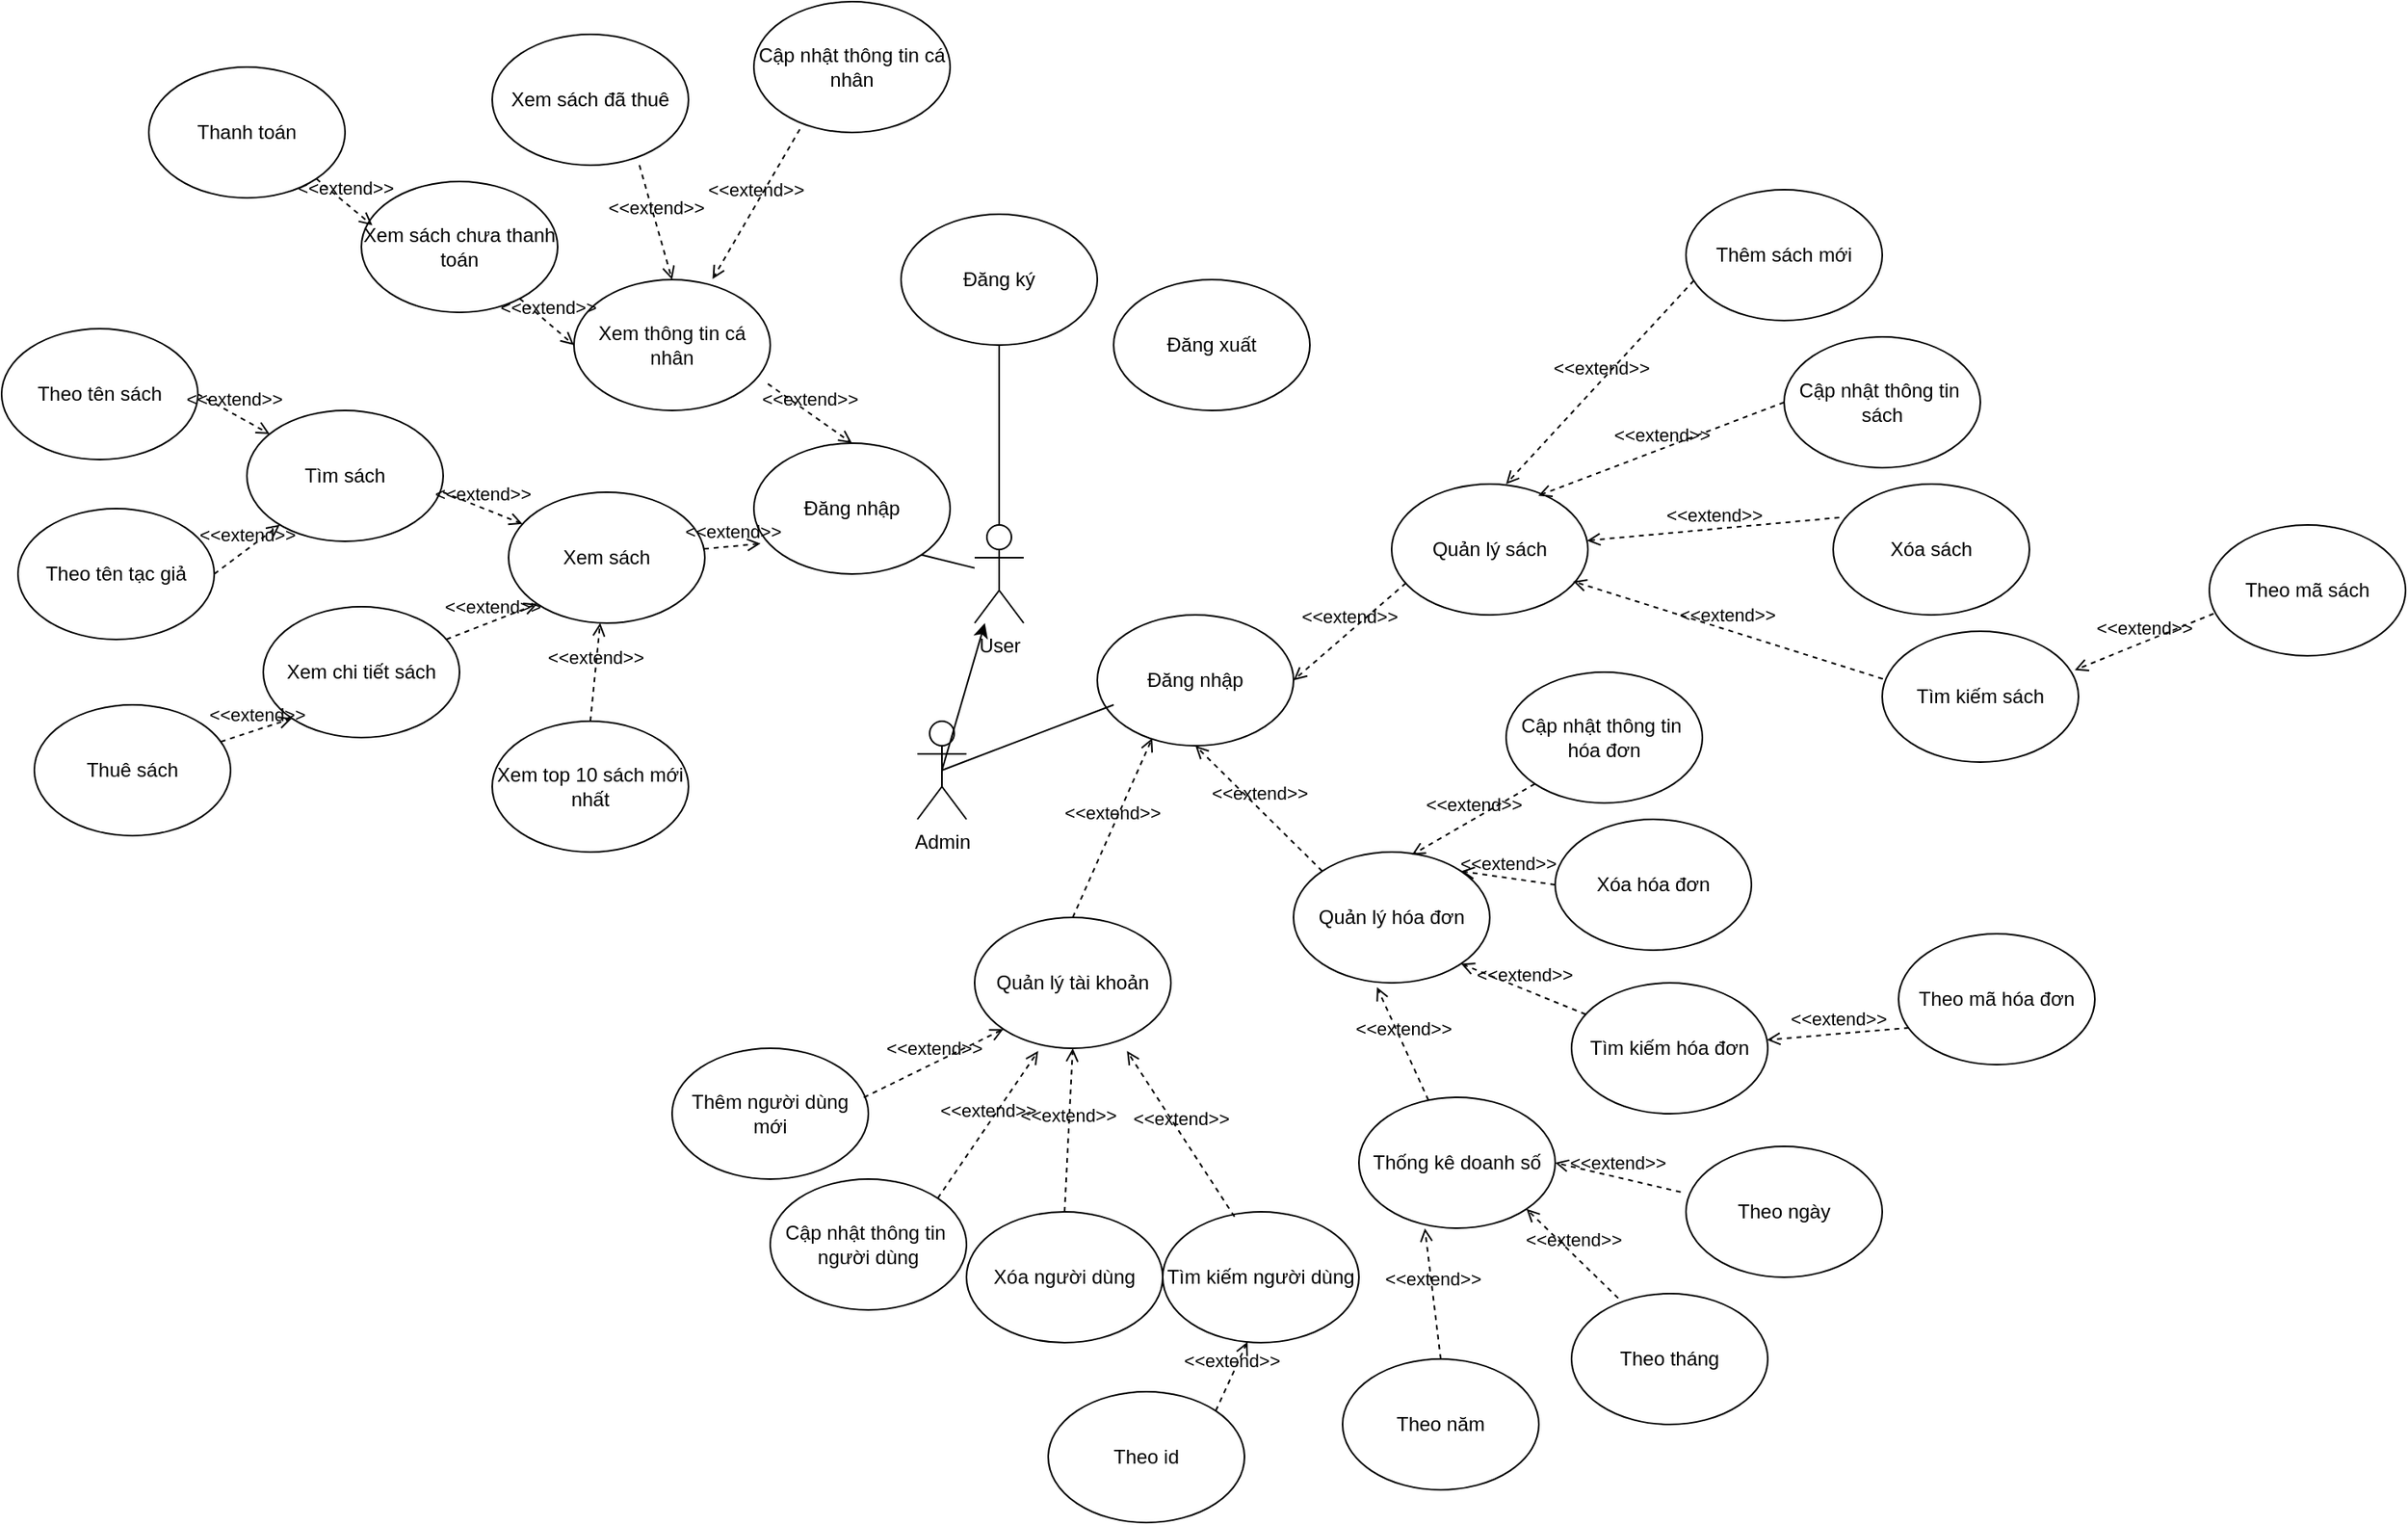 <mxfile version="24.6.4" type="google">
  <diagram name="Trang-1" id="83mvzrKIz5PRBnbq33DL">
    <mxGraphModel dx="4297" dy="1373" grid="1" gridSize="10" guides="1" tooltips="1" connect="1" arrows="1" fold="1" page="1" pageScale="1" pageWidth="850" pageHeight="1100" math="0" shadow="0">
      <root>
        <mxCell id="0" />
        <mxCell id="1" parent="0" />
        <mxCell id="FAh-kvA47AFRfLa0lMMF-1" value="Admin" style="shape=umlActor;verticalLabelPosition=bottom;verticalAlign=top;html=1;outlineConnect=0;" vertex="1" parent="1">
          <mxGeometry x="330" y="460" width="30" height="60" as="geometry" />
        </mxCell>
        <mxCell id="FAh-kvA47AFRfLa0lMMF-2" value="User" style="shape=umlActor;verticalLabelPosition=bottom;verticalAlign=top;html=1;outlineConnect=0;" vertex="1" parent="1">
          <mxGeometry x="365" y="340" width="30" height="60" as="geometry" />
        </mxCell>
        <mxCell id="FAh-kvA47AFRfLa0lMMF-5" value="Đăng ký" style="ellipse;whiteSpace=wrap;html=1;" vertex="1" parent="1">
          <mxGeometry x="320" y="150" width="120" height="80" as="geometry" />
        </mxCell>
        <mxCell id="FAh-kvA47AFRfLa0lMMF-6" value="Đăng nhập" style="ellipse;whiteSpace=wrap;html=1;" vertex="1" parent="1">
          <mxGeometry x="230" y="290" width="120" height="80" as="geometry" />
        </mxCell>
        <mxCell id="FAh-kvA47AFRfLa0lMMF-7" value="Xem sách" style="ellipse;whiteSpace=wrap;html=1;" vertex="1" parent="1">
          <mxGeometry x="80" y="320" width="120" height="80" as="geometry" />
        </mxCell>
        <mxCell id="FAh-kvA47AFRfLa0lMMF-8" value="Thuê sách" style="ellipse;whiteSpace=wrap;html=1;" vertex="1" parent="1">
          <mxGeometry x="-210" y="450" width="120" height="80" as="geometry" />
        </mxCell>
        <mxCell id="FAh-kvA47AFRfLa0lMMF-9" value="Tìm sách" style="ellipse;whiteSpace=wrap;html=1;" vertex="1" parent="1">
          <mxGeometry x="-80" y="270" width="120" height="80" as="geometry" />
        </mxCell>
        <mxCell id="FAh-kvA47AFRfLa0lMMF-10" value="Theo tên sách" style="ellipse;whiteSpace=wrap;html=1;" vertex="1" parent="1">
          <mxGeometry x="-230" y="220" width="120" height="80" as="geometry" />
        </mxCell>
        <mxCell id="FAh-kvA47AFRfLa0lMMF-11" value="Theo tên tạc giả" style="ellipse;whiteSpace=wrap;html=1;" vertex="1" parent="1">
          <mxGeometry x="-220" y="330" width="120" height="80" as="geometry" />
        </mxCell>
        <mxCell id="FAh-kvA47AFRfLa0lMMF-12" value="Xem chi tiết sách" style="ellipse;whiteSpace=wrap;html=1;" vertex="1" parent="1">
          <mxGeometry x="-70" y="390" width="120" height="80" as="geometry" />
        </mxCell>
        <mxCell id="FAh-kvA47AFRfLa0lMMF-13" value="Xem thông tin cá nhân" style="ellipse;whiteSpace=wrap;html=1;" vertex="1" parent="1">
          <mxGeometry x="120" y="190" width="120" height="80" as="geometry" />
        </mxCell>
        <mxCell id="FAh-kvA47AFRfLa0lMMF-14" value="Cập nhật thông tin cá nhân" style="ellipse;whiteSpace=wrap;html=1;" vertex="1" parent="1">
          <mxGeometry x="230" y="20" width="120" height="80" as="geometry" />
        </mxCell>
        <mxCell id="FAh-kvA47AFRfLa0lMMF-15" value="Xem sách đã thuê" style="ellipse;whiteSpace=wrap;html=1;" vertex="1" parent="1">
          <mxGeometry x="70" y="40" width="120" height="80" as="geometry" />
        </mxCell>
        <mxCell id="FAh-kvA47AFRfLa0lMMF-16" value="Xem sách chưa thanh toán" style="ellipse;whiteSpace=wrap;html=1;" vertex="1" parent="1">
          <mxGeometry x="-10" y="130" width="120" height="80" as="geometry" />
        </mxCell>
        <mxCell id="FAh-kvA47AFRfLa0lMMF-17" value="Thanh toán" style="ellipse;whiteSpace=wrap;html=1;" vertex="1" parent="1">
          <mxGeometry x="-140" y="60" width="120" height="80" as="geometry" />
        </mxCell>
        <mxCell id="FAh-kvA47AFRfLa0lMMF-18" value="Xem top 10 sách mới nhất" style="ellipse;whiteSpace=wrap;html=1;" vertex="1" parent="1">
          <mxGeometry x="70" y="460" width="120" height="80" as="geometry" />
        </mxCell>
        <mxCell id="FAh-kvA47AFRfLa0lMMF-19" value="Quản lý sách" style="ellipse;whiteSpace=wrap;html=1;" vertex="1" parent="1">
          <mxGeometry x="620" y="315" width="120" height="80" as="geometry" />
        </mxCell>
        <mxCell id="FAh-kvA47AFRfLa0lMMF-20" value="Quản lý hóa đơn" style="ellipse;whiteSpace=wrap;html=1;" vertex="1" parent="1">
          <mxGeometry x="560" y="540" width="120" height="80" as="geometry" />
        </mxCell>
        <mxCell id="FAh-kvA47AFRfLa0lMMF-21" value="Đăng xuất" style="ellipse;whiteSpace=wrap;html=1;" vertex="1" parent="1">
          <mxGeometry x="450" y="190" width="120" height="80" as="geometry" />
        </mxCell>
        <mxCell id="FAh-kvA47AFRfLa0lMMF-22" value="Quản lý tài khoản" style="ellipse;whiteSpace=wrap;html=1;" vertex="1" parent="1">
          <mxGeometry x="365" y="580" width="120" height="80" as="geometry" />
        </mxCell>
        <mxCell id="FAh-kvA47AFRfLa0lMMF-24" value="Thêm sách mới" style="ellipse;whiteSpace=wrap;html=1;" vertex="1" parent="1">
          <mxGeometry x="800" y="135" width="120" height="80" as="geometry" />
        </mxCell>
        <mxCell id="FAh-kvA47AFRfLa0lMMF-25" value="Cập nhật thông tin&amp;nbsp; sách" style="ellipse;whiteSpace=wrap;html=1;" vertex="1" parent="1">
          <mxGeometry x="860" y="225" width="120" height="80" as="geometry" />
        </mxCell>
        <mxCell id="FAh-kvA47AFRfLa0lMMF-26" value="Xóa sách" style="ellipse;whiteSpace=wrap;html=1;" vertex="1" parent="1">
          <mxGeometry x="890" y="315" width="120" height="80" as="geometry" />
        </mxCell>
        <mxCell id="FAh-kvA47AFRfLa0lMMF-27" value="Tìm kiếm sách" style="ellipse;whiteSpace=wrap;html=1;" vertex="1" parent="1">
          <mxGeometry x="920" y="405" width="120" height="80" as="geometry" />
        </mxCell>
        <mxCell id="FAh-kvA47AFRfLa0lMMF-28" value="Theo mã sách" style="ellipse;whiteSpace=wrap;html=1;" vertex="1" parent="1">
          <mxGeometry x="1120" y="340" width="120" height="80" as="geometry" />
        </mxCell>
        <mxCell id="FAh-kvA47AFRfLa0lMMF-29" value="Cập nhật thông tin&amp;nbsp; hóa đơn" style="ellipse;whiteSpace=wrap;html=1;" vertex="1" parent="1">
          <mxGeometry x="690" y="430" width="120" height="80" as="geometry" />
        </mxCell>
        <mxCell id="FAh-kvA47AFRfLa0lMMF-30" value="Xóa hóa đơn" style="ellipse;whiteSpace=wrap;html=1;" vertex="1" parent="1">
          <mxGeometry x="720" y="520" width="120" height="80" as="geometry" />
        </mxCell>
        <mxCell id="FAh-kvA47AFRfLa0lMMF-31" value="Tìm kiếm hóa đơn" style="ellipse;whiteSpace=wrap;html=1;" vertex="1" parent="1">
          <mxGeometry x="730" y="620" width="120" height="80" as="geometry" />
        </mxCell>
        <mxCell id="FAh-kvA47AFRfLa0lMMF-32" value="Theo mã hóa đơn" style="ellipse;whiteSpace=wrap;html=1;" vertex="1" parent="1">
          <mxGeometry x="930" y="590" width="120" height="80" as="geometry" />
        </mxCell>
        <mxCell id="FAh-kvA47AFRfLa0lMMF-33" value="Thống kê doanh số" style="ellipse;whiteSpace=wrap;html=1;" vertex="1" parent="1">
          <mxGeometry x="600" y="690" width="120" height="80" as="geometry" />
        </mxCell>
        <mxCell id="FAh-kvA47AFRfLa0lMMF-34" value="Theo ngày&lt;span style=&quot;color: rgba(0, 0, 0, 0); font-family: monospace; font-size: 0px; text-align: start; text-wrap: nowrap;&quot;&gt;%3CmxGraphModel%3E%3Croot%3E%3CmxCell%20id%3D%220%22%2F%3E%3CmxCell%20id%3D%221%22%20parent%3D%220%22%2F%3E%3CmxCell%20id%3D%222%22%20value%3D%22Th%E1%BB%91ng%20k%C3%AA%20doanh%20s%E1%BB%91%22%20style%3D%22ellipse%3BwhiteSpace%3Dwrap%3Bhtml%3D1%3B%22%20vertex%3D%221%22%20parent%3D%221%22%3E%3CmxGeometry%20x%3D%22650%22%20y%3D%22690%22%20width%3D%22120%22%20height%3D%2280%22%20as%3D%22geometry%22%2F%3E%3C%2FmxCell%3E%3C%2Froot%3E%3C%2FmxGraphModel%3E&lt;/span&gt;" style="ellipse;whiteSpace=wrap;html=1;" vertex="1" parent="1">
          <mxGeometry x="800" y="720" width="120" height="80" as="geometry" />
        </mxCell>
        <mxCell id="FAh-kvA47AFRfLa0lMMF-35" value="Theo tháng&lt;span style=&quot;color: rgba(0, 0, 0, 0); font-family: monospace; font-size: 0px; text-align: start; text-wrap: nowrap;&quot;&gt;%3CmxGraphModel%3E%3Croot%3E%3CmxCell%20id%3D%220%22%2F%3E%3CmxCell%20id%3D%221%22%20parent%3D%220%22%2F%3E%3CmxCell%20id%3D%222%22%20value%3D%22Th%E1%BB%91ng%20k%C3%AA%20doanh%20s%E1%BB%91%22%20style%3D%22ellipse%3BwhiteSpace%3Dwrap%3Bhtml%3D1%3B%22%20vertex%3D%221%22%20parent%3D%221%22%3E%3CmxGeometry%20x%3D%22650%22%20y%3D%22690%22%20width%3D%22120%22%20height%3D%2280%22%20as%3D%22geometry%22%2F%3E%3C%2FmxCell%3E%3C%2Froot%3E%3C%2FmxGraphModel%3&lt;/span&gt;" style="ellipse;whiteSpace=wrap;html=1;" vertex="1" parent="1">
          <mxGeometry x="730" y="810" width="120" height="80" as="geometry" />
        </mxCell>
        <mxCell id="FAh-kvA47AFRfLa0lMMF-36" value="Theo năm&lt;span style=&quot;color: rgba(0, 0, 0, 0); font-family: monospace; font-size: 0px; text-align: start; text-wrap: nowrap;&quot;&gt;%3CmxGraphModel%3E%3Croot%3E%3CmxCell%20id%3D%220%22%2F%3E%3CmxCell%20id%3D%221%22%20parent%3D%220%22%2F%3E%3CmxCell%20id%3D%222%22%20value%3D%22Th%E1%BB%91ng%20k%C3%AA%20doanh%20s%E1%BB%91%22%20style%3D%22ellipse%3BwhiteSpace%3Dwrap%3Bhtml%3D1%3B%22%20vertex%3D%221%22%20parent%3D%221%22%3E%3CmxGeometry%20x%3D%22650%22%20y%3D%22690%22%20width%3D%22120%22%20height%3D%2280%22%20as%3D%22geometry%22%2F%3E%3C%2FmxCell%3E%3C%2Froot%3E%3C%2FmxGraphModel&lt;/span&gt;" style="ellipse;whiteSpace=wrap;html=1;" vertex="1" parent="1">
          <mxGeometry x="590" y="850" width="120" height="80" as="geometry" />
        </mxCell>
        <mxCell id="FAh-kvA47AFRfLa0lMMF-37" value="Thêm người dùng mới" style="ellipse;whiteSpace=wrap;html=1;" vertex="1" parent="1">
          <mxGeometry x="180" y="660" width="120" height="80" as="geometry" />
        </mxCell>
        <mxCell id="FAh-kvA47AFRfLa0lMMF-38" value="Cập nhật thông tin&amp;nbsp; người dùng" style="ellipse;whiteSpace=wrap;html=1;" vertex="1" parent="1">
          <mxGeometry x="240" y="740" width="120" height="80" as="geometry" />
        </mxCell>
        <mxCell id="FAh-kvA47AFRfLa0lMMF-39" value="Xóa người dùng" style="ellipse;whiteSpace=wrap;html=1;" vertex="1" parent="1">
          <mxGeometry x="360" y="760" width="120" height="80" as="geometry" />
        </mxCell>
        <mxCell id="FAh-kvA47AFRfLa0lMMF-40" value="Tìm kiếm người dùng" style="ellipse;whiteSpace=wrap;html=1;" vertex="1" parent="1">
          <mxGeometry x="480" y="760" width="120" height="80" as="geometry" />
        </mxCell>
        <mxCell id="FAh-kvA47AFRfLa0lMMF-41" value="Theo id" style="ellipse;whiteSpace=wrap;html=1;" vertex="1" parent="1">
          <mxGeometry x="410" y="870" width="120" height="80" as="geometry" />
        </mxCell>
        <mxCell id="FAh-kvA47AFRfLa0lMMF-42" value="" style="endArrow=classic;html=1;rounded=0;exitX=0.5;exitY=0.5;exitDx=0;exitDy=0;exitPerimeter=0;" edge="1" parent="1" source="FAh-kvA47AFRfLa0lMMF-1" target="FAh-kvA47AFRfLa0lMMF-2">
          <mxGeometry width="50" height="50" relative="1" as="geometry">
            <mxPoint x="450" y="490" as="sourcePoint" />
            <mxPoint x="305" y="410" as="targetPoint" />
          </mxGeometry>
        </mxCell>
        <mxCell id="FAh-kvA47AFRfLa0lMMF-43" value="Đăng nhập" style="ellipse;whiteSpace=wrap;html=1;" vertex="1" parent="1">
          <mxGeometry x="440" y="395" width="120" height="80" as="geometry" />
        </mxCell>
        <mxCell id="FAh-kvA47AFRfLa0lMMF-45" value="" style="endArrow=none;html=1;rounded=0;exitX=0.5;exitY=0.5;exitDx=0;exitDy=0;exitPerimeter=0;" edge="1" parent="1" source="FAh-kvA47AFRfLa0lMMF-1">
          <mxGeometry width="50" height="50" relative="1" as="geometry">
            <mxPoint x="400" y="500" as="sourcePoint" />
            <mxPoint x="450" y="450" as="targetPoint" />
          </mxGeometry>
        </mxCell>
        <mxCell id="FAh-kvA47AFRfLa0lMMF-47" value="&amp;lt;&amp;lt;extend&amp;gt;&amp;gt;" style="html=1;verticalAlign=bottom;labelBackgroundColor=none;endArrow=open;endFill=0;dashed=1;rounded=0;exitX=0.5;exitY=0;exitDx=0;exitDy=0;entryX=0.28;entryY=0.942;entryDx=0;entryDy=0;entryPerimeter=0;" edge="1" parent="1" source="FAh-kvA47AFRfLa0lMMF-22" target="FAh-kvA47AFRfLa0lMMF-43">
          <mxGeometry width="160" relative="1" as="geometry">
            <mxPoint x="380" y="550" as="sourcePoint" />
            <mxPoint x="480" y="480" as="targetPoint" />
          </mxGeometry>
        </mxCell>
        <mxCell id="FAh-kvA47AFRfLa0lMMF-48" value="&amp;lt;&amp;lt;extend&amp;gt;&amp;gt;" style="html=1;verticalAlign=bottom;labelBackgroundColor=none;endArrow=open;endFill=0;dashed=1;rounded=0;exitX=0;exitY=0;exitDx=0;exitDy=0;entryX=0.5;entryY=1;entryDx=0;entryDy=0;" edge="1" parent="1" source="FAh-kvA47AFRfLa0lMMF-20" target="FAh-kvA47AFRfLa0lMMF-43">
          <mxGeometry width="160" relative="1" as="geometry">
            <mxPoint x="531" y="570" as="sourcePoint" />
            <mxPoint x="580" y="460" as="targetPoint" />
          </mxGeometry>
        </mxCell>
        <mxCell id="FAh-kvA47AFRfLa0lMMF-49" value="&amp;lt;&amp;lt;extend&amp;gt;&amp;gt;" style="html=1;verticalAlign=bottom;labelBackgroundColor=none;endArrow=open;endFill=0;dashed=1;rounded=0;exitX=0.073;exitY=0.756;exitDx=0;exitDy=0;entryX=1;entryY=0.5;entryDx=0;entryDy=0;exitPerimeter=0;" edge="1" parent="1" source="FAh-kvA47AFRfLa0lMMF-19" target="FAh-kvA47AFRfLa0lMMF-43">
          <mxGeometry width="160" relative="1" as="geometry">
            <mxPoint x="660" y="507" as="sourcePoint" />
            <mxPoint x="582" y="430" as="targetPoint" />
          </mxGeometry>
        </mxCell>
        <mxCell id="FAh-kvA47AFRfLa0lMMF-50" value="&amp;lt;&amp;lt;extend&amp;gt;&amp;gt;" style="html=1;verticalAlign=bottom;labelBackgroundColor=none;endArrow=open;endFill=0;dashed=1;rounded=0;exitX=0.04;exitY=0.694;exitDx=0;exitDy=0;entryX=0.583;entryY=0;entryDx=0;entryDy=0;exitPerimeter=0;entryPerimeter=0;" edge="1" parent="1" source="FAh-kvA47AFRfLa0lMMF-24" target="FAh-kvA47AFRfLa0lMMF-19">
          <mxGeometry width="160" relative="1" as="geometry">
            <mxPoint x="750" y="255" as="sourcePoint" />
            <mxPoint x="681" y="315" as="targetPoint" />
          </mxGeometry>
        </mxCell>
        <mxCell id="FAh-kvA47AFRfLa0lMMF-51" value="&amp;lt;&amp;lt;extend&amp;gt;&amp;gt;" style="html=1;verticalAlign=bottom;labelBackgroundColor=none;endArrow=open;endFill=0;dashed=1;rounded=0;exitX=0;exitY=0.5;exitDx=0;exitDy=0;entryX=0.747;entryY=0.089;entryDx=0;entryDy=0;entryPerimeter=0;" edge="1" parent="1" source="FAh-kvA47AFRfLa0lMMF-25" target="FAh-kvA47AFRfLa0lMMF-19">
          <mxGeometry width="160" relative="1" as="geometry">
            <mxPoint x="789" y="265" as="sourcePoint" />
            <mxPoint x="720" y="325" as="targetPoint" />
          </mxGeometry>
        </mxCell>
        <mxCell id="FAh-kvA47AFRfLa0lMMF-52" value="&amp;lt;&amp;lt;extend&amp;gt;&amp;gt;" style="html=1;verticalAlign=bottom;labelBackgroundColor=none;endArrow=open;endFill=0;dashed=1;rounded=0;exitX=0.022;exitY=0.678;exitDx=0;exitDy=0;entryX=0.981;entryY=0.297;entryDx=0;entryDy=0;exitPerimeter=0;entryPerimeter=0;" edge="1" parent="1" source="FAh-kvA47AFRfLa0lMMF-28" target="FAh-kvA47AFRfLa0lMMF-27">
          <mxGeometry width="160" relative="1" as="geometry">
            <mxPoint x="1109" y="345" as="sourcePoint" />
            <mxPoint x="1040" y="405" as="targetPoint" />
          </mxGeometry>
        </mxCell>
        <mxCell id="FAh-kvA47AFRfLa0lMMF-53" value="&amp;lt;&amp;lt;extend&amp;gt;&amp;gt;" style="html=1;verticalAlign=bottom;labelBackgroundColor=none;endArrow=open;endFill=0;dashed=1;rounded=0;exitX=0.031;exitY=0.256;exitDx=0;exitDy=0;exitPerimeter=0;" edge="1" parent="1" source="FAh-kvA47AFRfLa0lMMF-26" target="FAh-kvA47AFRfLa0lMMF-19">
          <mxGeometry width="160" relative="1" as="geometry">
            <mxPoint x="809" y="285" as="sourcePoint" />
            <mxPoint x="740" y="345" as="targetPoint" />
          </mxGeometry>
        </mxCell>
        <mxCell id="FAh-kvA47AFRfLa0lMMF-54" value="&amp;lt;&amp;lt;extend&amp;gt;&amp;gt;" style="html=1;verticalAlign=bottom;labelBackgroundColor=none;endArrow=open;endFill=0;dashed=1;rounded=0;exitX=0.003;exitY=0.364;exitDx=0;exitDy=0;entryX=0.925;entryY=0.744;entryDx=0;entryDy=0;exitPerimeter=0;entryPerimeter=0;" edge="1" parent="1" source="FAh-kvA47AFRfLa0lMMF-27" target="FAh-kvA47AFRfLa0lMMF-19">
          <mxGeometry width="160" relative="1" as="geometry">
            <mxPoint x="809" y="340" as="sourcePoint" />
            <mxPoint x="740" y="400" as="targetPoint" />
          </mxGeometry>
        </mxCell>
        <mxCell id="FAh-kvA47AFRfLa0lMMF-55" value="&amp;lt;&amp;lt;extend&amp;gt;&amp;gt;" style="html=1;verticalAlign=bottom;labelBackgroundColor=none;endArrow=open;endFill=0;dashed=1;rounded=0;entryX=0.425;entryY=1.032;entryDx=0;entryDy=0;entryPerimeter=0;" edge="1" parent="1" source="FAh-kvA47AFRfLa0lMMF-33" target="FAh-kvA47AFRfLa0lMMF-20">
          <mxGeometry width="160" relative="1" as="geometry">
            <mxPoint x="500" y="660" as="sourcePoint" />
            <mxPoint x="660" y="660" as="targetPoint" />
          </mxGeometry>
        </mxCell>
        <mxCell id="FAh-kvA47AFRfLa0lMMF-56" value="&amp;lt;&amp;lt;extend&amp;gt;&amp;gt;" style="html=1;verticalAlign=bottom;labelBackgroundColor=none;endArrow=open;endFill=0;dashed=1;rounded=0;entryX=1;entryY=1;entryDx=0;entryDy=0;" edge="1" parent="1" source="FAh-kvA47AFRfLa0lMMF-31" target="FAh-kvA47AFRfLa0lMMF-20">
          <mxGeometry width="160" relative="1" as="geometry">
            <mxPoint x="720" y="654.5" as="sourcePoint" />
            <mxPoint x="688" y="585.5" as="targetPoint" />
          </mxGeometry>
        </mxCell>
        <mxCell id="FAh-kvA47AFRfLa0lMMF-57" value="&amp;lt;&amp;lt;extend&amp;gt;&amp;gt;" style="html=1;verticalAlign=bottom;labelBackgroundColor=none;endArrow=open;endFill=0;dashed=1;rounded=0;entryX=1;entryY=0;entryDx=0;entryDy=0;exitX=0;exitY=0.5;exitDx=0;exitDy=0;" edge="1" parent="1" source="FAh-kvA47AFRfLa0lMMF-30" target="FAh-kvA47AFRfLa0lMMF-20">
          <mxGeometry width="160" relative="1" as="geometry">
            <mxPoint x="690" y="559" as="sourcePoint" />
            <mxPoint x="658" y="490" as="targetPoint" />
          </mxGeometry>
        </mxCell>
        <mxCell id="FAh-kvA47AFRfLa0lMMF-58" value="&amp;lt;&amp;lt;extend&amp;gt;&amp;gt;" style="html=1;verticalAlign=bottom;labelBackgroundColor=none;endArrow=open;endFill=0;dashed=1;rounded=0;entryX=0.603;entryY=0.021;entryDx=0;entryDy=0;entryPerimeter=0;exitX=0;exitY=1;exitDx=0;exitDy=0;" edge="1" parent="1" source="FAh-kvA47AFRfLa0lMMF-29" target="FAh-kvA47AFRfLa0lMMF-20">
          <mxGeometry width="160" relative="1" as="geometry">
            <mxPoint x="663" y="580" as="sourcePoint" />
            <mxPoint x="631" y="511" as="targetPoint" />
            <Array as="points" />
          </mxGeometry>
        </mxCell>
        <mxCell id="FAh-kvA47AFRfLa0lMMF-59" value="&amp;lt;&amp;lt;extend&amp;gt;&amp;gt;" style="html=1;verticalAlign=bottom;labelBackgroundColor=none;endArrow=open;endFill=0;dashed=1;rounded=0;exitX=0.053;exitY=0.718;exitDx=0;exitDy=0;exitPerimeter=0;" edge="1" parent="1" source="FAh-kvA47AFRfLa0lMMF-32" target="FAh-kvA47AFRfLa0lMMF-31">
          <mxGeometry width="160" relative="1" as="geometry">
            <mxPoint x="970" y="730" as="sourcePoint" />
            <mxPoint x="1130" y="730" as="targetPoint" />
          </mxGeometry>
        </mxCell>
        <mxCell id="FAh-kvA47AFRfLa0lMMF-60" value="&amp;lt;&amp;lt;extend&amp;gt;&amp;gt;" style="html=1;verticalAlign=bottom;labelBackgroundColor=none;endArrow=open;endFill=0;dashed=1;rounded=0;exitX=0.238;exitY=0.035;exitDx=0;exitDy=0;exitPerimeter=0;entryX=1;entryY=1;entryDx=0;entryDy=0;" edge="1" parent="1" source="FAh-kvA47AFRfLa0lMMF-35" target="FAh-kvA47AFRfLa0lMMF-33">
          <mxGeometry width="160" relative="1" as="geometry">
            <mxPoint x="786" y="780" as="sourcePoint" />
            <mxPoint x="700" y="788" as="targetPoint" />
          </mxGeometry>
        </mxCell>
        <mxCell id="FAh-kvA47AFRfLa0lMMF-61" value="&amp;lt;&amp;lt;extend&amp;gt;&amp;gt;" style="html=1;verticalAlign=bottom;labelBackgroundColor=none;endArrow=open;endFill=0;dashed=1;rounded=0;exitX=-0.027;exitY=0.349;exitDx=0;exitDy=0;exitPerimeter=0;entryX=1;entryY=0.5;entryDx=0;entryDy=0;" edge="1" parent="1" source="FAh-kvA47AFRfLa0lMMF-34" target="FAh-kvA47AFRfLa0lMMF-33">
          <mxGeometry width="160" relative="1" as="geometry">
            <mxPoint x="816" y="726" as="sourcePoint" />
            <mxPoint x="730" y="734" as="targetPoint" />
          </mxGeometry>
        </mxCell>
        <mxCell id="FAh-kvA47AFRfLa0lMMF-62" value="&amp;lt;&amp;lt;extend&amp;gt;&amp;gt;" style="html=1;verticalAlign=bottom;labelBackgroundColor=none;endArrow=open;endFill=0;dashed=1;rounded=0;exitX=0.5;exitY=0;exitDx=0;exitDy=0;entryX=0.336;entryY=1.001;entryDx=0;entryDy=0;entryPerimeter=0;" edge="1" parent="1" source="FAh-kvA47AFRfLa0lMMF-36" target="FAh-kvA47AFRfLa0lMMF-33">
          <mxGeometry width="160" relative="1" as="geometry">
            <mxPoint x="690" y="822" as="sourcePoint" />
            <mxPoint x="604" y="830" as="targetPoint" />
          </mxGeometry>
        </mxCell>
        <mxCell id="FAh-kvA47AFRfLa0lMMF-64" value="&amp;lt;&amp;lt;extend&amp;gt;&amp;gt;" style="html=1;verticalAlign=bottom;labelBackgroundColor=none;endArrow=open;endFill=0;dashed=1;rounded=0;exitX=0.977;exitY=0.376;exitDx=0;exitDy=0;exitPerimeter=0;entryX=0;entryY=1;entryDx=0;entryDy=0;" edge="1" parent="1" source="FAh-kvA47AFRfLa0lMMF-37" target="FAh-kvA47AFRfLa0lMMF-22">
          <mxGeometry width="160" relative="1" as="geometry">
            <mxPoint x="330" y="710" as="sourcePoint" />
            <mxPoint x="490" y="710" as="targetPoint" />
          </mxGeometry>
        </mxCell>
        <mxCell id="FAh-kvA47AFRfLa0lMMF-65" value="&amp;lt;&amp;lt;extend&amp;gt;&amp;gt;" style="html=1;verticalAlign=bottom;labelBackgroundColor=none;endArrow=open;endFill=0;dashed=1;rounded=0;exitX=1;exitY=0;exitDx=0;exitDy=0;entryX=0.324;entryY=1.021;entryDx=0;entryDy=0;entryPerimeter=0;" edge="1" parent="1" source="FAh-kvA47AFRfLa0lMMF-38" target="FAh-kvA47AFRfLa0lMMF-22">
          <mxGeometry width="160" relative="1" as="geometry">
            <mxPoint x="370" y="730" as="sourcePoint" />
            <mxPoint x="530" y="730" as="targetPoint" />
          </mxGeometry>
        </mxCell>
        <mxCell id="FAh-kvA47AFRfLa0lMMF-66" value="&amp;lt;&amp;lt;extend&amp;gt;&amp;gt;" style="html=1;verticalAlign=bottom;labelBackgroundColor=none;endArrow=open;endFill=0;dashed=1;rounded=0;exitX=0.5;exitY=0;exitDx=0;exitDy=0;entryX=0.5;entryY=1;entryDx=0;entryDy=0;" edge="1" parent="1" source="FAh-kvA47AFRfLa0lMMF-39" target="FAh-kvA47AFRfLa0lMMF-22">
          <mxGeometry width="160" relative="1" as="geometry">
            <mxPoint x="440" y="710" as="sourcePoint" />
            <mxPoint x="600" y="710" as="targetPoint" />
          </mxGeometry>
        </mxCell>
        <mxCell id="FAh-kvA47AFRfLa0lMMF-67" value="&amp;lt;&amp;lt;extend&amp;gt;&amp;gt;" style="html=1;verticalAlign=bottom;labelBackgroundColor=none;endArrow=open;endFill=0;dashed=1;rounded=0;exitX=0.366;exitY=0.038;exitDx=0;exitDy=0;exitPerimeter=0;entryX=0.776;entryY=1.021;entryDx=0;entryDy=0;entryPerimeter=0;" edge="1" parent="1" source="FAh-kvA47AFRfLa0lMMF-40" target="FAh-kvA47AFRfLa0lMMF-22">
          <mxGeometry width="160" relative="1" as="geometry">
            <mxPoint x="470" y="730" as="sourcePoint" />
            <mxPoint x="630" y="730" as="targetPoint" />
          </mxGeometry>
        </mxCell>
        <mxCell id="FAh-kvA47AFRfLa0lMMF-68" value="&amp;lt;&amp;lt;extend&amp;gt;&amp;gt;" style="html=1;verticalAlign=bottom;labelBackgroundColor=none;endArrow=open;endFill=0;dashed=1;rounded=0;exitX=1;exitY=0;exitDx=0;exitDy=0;entryX=0.432;entryY=0.993;entryDx=0;entryDy=0;entryPerimeter=0;" edge="1" parent="1" source="FAh-kvA47AFRfLa0lMMF-41" target="FAh-kvA47AFRfLa0lMMF-40">
          <mxGeometry width="160" relative="1" as="geometry">
            <mxPoint x="540" y="1010" as="sourcePoint" />
            <mxPoint x="700" y="1010" as="targetPoint" />
          </mxGeometry>
        </mxCell>
        <mxCell id="FAh-kvA47AFRfLa0lMMF-70" value="" style="endArrow=none;html=1;rounded=0;exitX=0.5;exitY=0;exitDx=0;exitDy=0;exitPerimeter=0;entryX=0.5;entryY=1;entryDx=0;entryDy=0;" edge="1" parent="1" source="FAh-kvA47AFRfLa0lMMF-2" target="FAh-kvA47AFRfLa0lMMF-5">
          <mxGeometry width="50" height="50" relative="1" as="geometry">
            <mxPoint x="360" y="320" as="sourcePoint" />
            <mxPoint x="465" y="280" as="targetPoint" />
          </mxGeometry>
        </mxCell>
        <mxCell id="FAh-kvA47AFRfLa0lMMF-71" value="" style="endArrow=none;html=1;rounded=0;entryX=1;entryY=1;entryDx=0;entryDy=0;" edge="1" parent="1" source="FAh-kvA47AFRfLa0lMMF-2" target="FAh-kvA47AFRfLa0lMMF-6">
          <mxGeometry width="50" height="50" relative="1" as="geometry">
            <mxPoint x="310" y="450" as="sourcePoint" />
            <mxPoint x="310" y="340" as="targetPoint" />
          </mxGeometry>
        </mxCell>
        <mxCell id="FAh-kvA47AFRfLa0lMMF-72" value="&amp;lt;&amp;lt;extend&amp;gt;&amp;gt;" style="html=1;verticalAlign=bottom;labelBackgroundColor=none;endArrow=open;endFill=0;dashed=1;rounded=0;exitX=0.988;exitY=0.796;exitDx=0;exitDy=0;exitPerimeter=0;entryX=0.5;entryY=0;entryDx=0;entryDy=0;" edge="1" parent="1" source="FAh-kvA47AFRfLa0lMMF-13" target="FAh-kvA47AFRfLa0lMMF-6">
          <mxGeometry width="160" relative="1" as="geometry">
            <mxPoint x="250" y="250" as="sourcePoint" />
            <mxPoint x="410" y="250" as="targetPoint" />
          </mxGeometry>
        </mxCell>
        <mxCell id="FAh-kvA47AFRfLa0lMMF-73" value="&amp;lt;&amp;lt;extend&amp;gt;&amp;gt;" style="html=1;verticalAlign=bottom;labelBackgroundColor=none;endArrow=open;endFill=0;dashed=1;rounded=0;entryX=0.034;entryY=0.768;entryDx=0;entryDy=0;entryPerimeter=0;" edge="1" parent="1" source="FAh-kvA47AFRfLa0lMMF-7" target="FAh-kvA47AFRfLa0lMMF-6">
          <mxGeometry width="160" relative="1" as="geometry">
            <mxPoint x="190" y="430" as="sourcePoint" />
            <mxPoint x="350" y="430" as="targetPoint" />
          </mxGeometry>
        </mxCell>
        <mxCell id="FAh-kvA47AFRfLa0lMMF-74" value="&amp;lt;&amp;lt;extend&amp;gt;&amp;gt;" style="html=1;verticalAlign=bottom;labelBackgroundColor=none;endArrow=open;endFill=0;dashed=1;rounded=0;entryX=0;entryY=1;entryDx=0;entryDy=0;" edge="1" parent="1" source="FAh-kvA47AFRfLa0lMMF-12" target="FAh-kvA47AFRfLa0lMMF-7">
          <mxGeometry width="160" relative="1" as="geometry">
            <mxPoint x="130" y="470" as="sourcePoint" />
            <mxPoint x="290" y="470" as="targetPoint" />
          </mxGeometry>
        </mxCell>
        <mxCell id="FAh-kvA47AFRfLa0lMMF-75" value="&amp;lt;&amp;lt;extend&amp;gt;&amp;gt;" style="html=1;verticalAlign=bottom;labelBackgroundColor=none;endArrow=open;endFill=0;dashed=1;rounded=0;" edge="1" parent="1" target="FAh-kvA47AFRfLa0lMMF-7">
          <mxGeometry width="160" relative="1" as="geometry">
            <mxPoint x="130" y="460" as="sourcePoint" />
            <mxPoint x="290" y="460" as="targetPoint" />
          </mxGeometry>
        </mxCell>
        <mxCell id="FAh-kvA47AFRfLa0lMMF-76" value="&amp;lt;&amp;lt;extend&amp;gt;&amp;gt;" style="html=1;verticalAlign=bottom;labelBackgroundColor=none;endArrow=open;endFill=0;dashed=1;rounded=0;" edge="1" parent="1" target="FAh-kvA47AFRfLa0lMMF-7">
          <mxGeometry width="160" relative="1" as="geometry">
            <mxPoint x="40" y="320" as="sourcePoint" />
            <mxPoint x="200" y="320" as="targetPoint" />
          </mxGeometry>
        </mxCell>
        <mxCell id="FAh-kvA47AFRfLa0lMMF-77" value="&amp;lt;&amp;lt;extend&amp;gt;&amp;gt;" style="html=1;verticalAlign=bottom;labelBackgroundColor=none;endArrow=open;endFill=0;dashed=1;rounded=0;entryX=0;entryY=1;entryDx=0;entryDy=0;" edge="1" parent="1" source="FAh-kvA47AFRfLa0lMMF-8" target="FAh-kvA47AFRfLa0lMMF-12">
          <mxGeometry width="160" relative="1" as="geometry">
            <mxPoint x="-90" y="550" as="sourcePoint" />
            <mxPoint x="70" y="550" as="targetPoint" />
          </mxGeometry>
        </mxCell>
        <mxCell id="FAh-kvA47AFRfLa0lMMF-78" value="&amp;lt;&amp;lt;extend&amp;gt;&amp;gt;" style="html=1;verticalAlign=bottom;labelBackgroundColor=none;endArrow=open;endFill=0;dashed=1;rounded=0;exitX=1;exitY=0.5;exitDx=0;exitDy=0;" edge="1" parent="1" source="FAh-kvA47AFRfLa0lMMF-10" target="FAh-kvA47AFRfLa0lMMF-9">
          <mxGeometry width="160" relative="1" as="geometry">
            <mxPoint x="-120" y="210" as="sourcePoint" />
            <mxPoint x="40" y="210" as="targetPoint" />
          </mxGeometry>
        </mxCell>
        <mxCell id="FAh-kvA47AFRfLa0lMMF-79" value="&amp;lt;&amp;lt;extend&amp;gt;&amp;gt;" style="html=1;verticalAlign=bottom;labelBackgroundColor=none;endArrow=open;endFill=0;dashed=1;rounded=0;" edge="1" parent="1" target="FAh-kvA47AFRfLa0lMMF-9">
          <mxGeometry width="160" relative="1" as="geometry">
            <mxPoint x="-100" y="370" as="sourcePoint" />
            <mxPoint x="60" y="370" as="targetPoint" />
          </mxGeometry>
        </mxCell>
        <mxCell id="FAh-kvA47AFRfLa0lMMF-81" value="&amp;lt;&amp;lt;extend&amp;gt;&amp;gt;" style="html=1;verticalAlign=bottom;labelBackgroundColor=none;endArrow=open;endFill=0;dashed=1;rounded=0;exitX=0.75;exitY=1;exitDx=0;exitDy=0;exitPerimeter=0;entryX=0.5;entryY=0;entryDx=0;entryDy=0;" edge="1" parent="1" source="FAh-kvA47AFRfLa0lMMF-15" target="FAh-kvA47AFRfLa0lMMF-13">
          <mxGeometry width="160" relative="1" as="geometry">
            <mxPoint x="190" y="160" as="sourcePoint" />
            <mxPoint x="350" y="160" as="targetPoint" />
          </mxGeometry>
        </mxCell>
        <mxCell id="FAh-kvA47AFRfLa0lMMF-82" value="&amp;lt;&amp;lt;extend&amp;gt;&amp;gt;" style="html=1;verticalAlign=bottom;labelBackgroundColor=none;endArrow=open;endFill=0;dashed=1;rounded=0;exitX=0.234;exitY=0.976;exitDx=0;exitDy=0;exitPerimeter=0;entryX=0.706;entryY=-0.004;entryDx=0;entryDy=0;entryPerimeter=0;" edge="1" parent="1" source="FAh-kvA47AFRfLa0lMMF-14" target="FAh-kvA47AFRfLa0lMMF-13">
          <mxGeometry width="160" relative="1" as="geometry">
            <mxPoint x="170" y="130" as="sourcePoint" />
            <mxPoint x="190" y="200" as="targetPoint" />
          </mxGeometry>
        </mxCell>
        <mxCell id="FAh-kvA47AFRfLa0lMMF-83" value="&amp;lt;&amp;lt;extend&amp;gt;&amp;gt;" style="html=1;verticalAlign=bottom;labelBackgroundColor=none;endArrow=open;endFill=0;dashed=1;rounded=0;entryX=0;entryY=0.5;entryDx=0;entryDy=0;" edge="1" parent="1" source="FAh-kvA47AFRfLa0lMMF-16" target="FAh-kvA47AFRfLa0lMMF-13">
          <mxGeometry width="160" relative="1" as="geometry">
            <mxPoint x="70" y="240" as="sourcePoint" />
            <mxPoint x="230" y="240" as="targetPoint" />
          </mxGeometry>
        </mxCell>
        <mxCell id="FAh-kvA47AFRfLa0lMMF-84" value="&amp;lt;&amp;lt;extend&amp;gt;&amp;gt;" style="html=1;verticalAlign=bottom;labelBackgroundColor=none;endArrow=open;endFill=0;dashed=1;rounded=0;exitX=1;exitY=1;exitDx=0;exitDy=0;entryX=0.056;entryY=0.335;entryDx=0;entryDy=0;entryPerimeter=0;" edge="1" parent="1" source="FAh-kvA47AFRfLa0lMMF-17" target="FAh-kvA47AFRfLa0lMMF-16">
          <mxGeometry width="160" relative="1" as="geometry">
            <mxPoint x="-70" y="190" as="sourcePoint" />
            <mxPoint x="90" y="190" as="targetPoint" />
          </mxGeometry>
        </mxCell>
      </root>
    </mxGraphModel>
  </diagram>
</mxfile>

